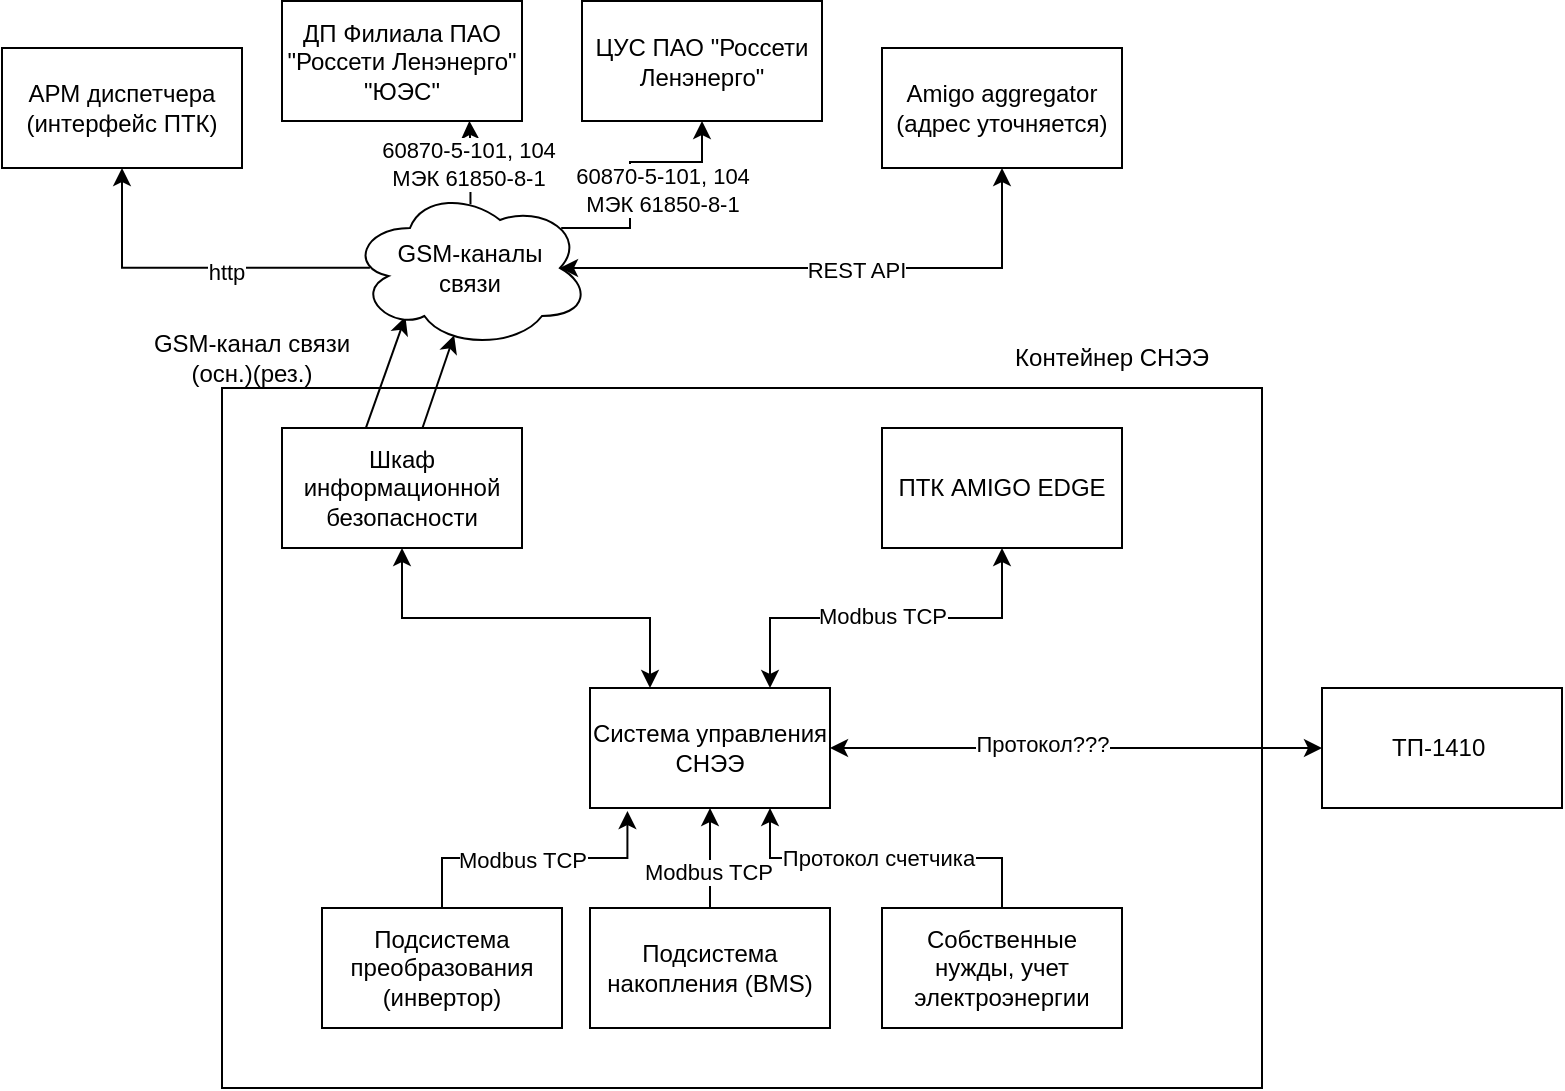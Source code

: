 <mxfile version="21.1.2" type="github">
  <diagram name="Page-1" id="Qwv7uJTL_FpW3jfT5c1Q">
    <mxGraphModel dx="1193" dy="627" grid="1" gridSize="10" guides="1" tooltips="1" connect="1" arrows="1" fold="1" page="1" pageScale="1" pageWidth="827" pageHeight="1169" math="0" shadow="0">
      <root>
        <mxCell id="0" />
        <mxCell id="1" parent="0" />
        <mxCell id="PQJejVP98IKGqgHeFBoo-32" value="" style="rounded=0;whiteSpace=wrap;html=1;fillColor=none;" vertex="1" parent="1">
          <mxGeometry x="110" y="740" width="520" height="350" as="geometry" />
        </mxCell>
        <mxCell id="PQJejVP98IKGqgHeFBoo-33" style="edgeStyle=orthogonalEdgeStyle;rounded=0;orthogonalLoop=1;jettySize=auto;html=1;entryX=0.5;entryY=1;entryDx=0;entryDy=0;exitX=0.75;exitY=0;exitDx=0;exitDy=0;startArrow=classic;startFill=1;" edge="1" parent="1" source="PQJejVP98IKGqgHeFBoo-3" target="PQJejVP98IKGqgHeFBoo-8">
          <mxGeometry relative="1" as="geometry" />
        </mxCell>
        <mxCell id="PQJejVP98IKGqgHeFBoo-38" value="Modbus TCP" style="edgeLabel;html=1;align=center;verticalAlign=middle;resizable=0;points=[];" vertex="1" connectable="0" parent="PQJejVP98IKGqgHeFBoo-33">
          <mxGeometry x="-0.315" y="1" relative="1" as="geometry">
            <mxPoint x="27" as="offset" />
          </mxGeometry>
        </mxCell>
        <mxCell id="PQJejVP98IKGqgHeFBoo-34" style="edgeStyle=orthogonalEdgeStyle;rounded=0;orthogonalLoop=1;jettySize=auto;html=1;exitX=0.25;exitY=0;exitDx=0;exitDy=0;startArrow=classic;startFill=1;" edge="1" parent="1" source="PQJejVP98IKGqgHeFBoo-3" target="PQJejVP98IKGqgHeFBoo-9">
          <mxGeometry relative="1" as="geometry" />
        </mxCell>
        <mxCell id="PQJejVP98IKGqgHeFBoo-3" value="Система управления СНЭЭ" style="rounded=0;whiteSpace=wrap;html=1;" vertex="1" parent="1">
          <mxGeometry x="294" y="890" width="120" height="60" as="geometry" />
        </mxCell>
        <mxCell id="PQJejVP98IKGqgHeFBoo-15" style="edgeStyle=orthogonalEdgeStyle;rounded=0;orthogonalLoop=1;jettySize=auto;html=1;entryX=0.156;entryY=1.025;entryDx=0;entryDy=0;entryPerimeter=0;exitX=0.5;exitY=0;exitDx=0;exitDy=0;" edge="1" parent="1" source="PQJejVP98IKGqgHeFBoo-4" target="PQJejVP98IKGqgHeFBoo-3">
          <mxGeometry relative="1" as="geometry" />
        </mxCell>
        <mxCell id="PQJejVP98IKGqgHeFBoo-18" value="Modbus TCP" style="edgeLabel;html=1;align=center;verticalAlign=middle;resizable=0;points=[];" vertex="1" connectable="0" parent="PQJejVP98IKGqgHeFBoo-15">
          <mxGeometry x="-0.254" y="-1" relative="1" as="geometry">
            <mxPoint x="12" as="offset" />
          </mxGeometry>
        </mxCell>
        <mxCell id="PQJejVP98IKGqgHeFBoo-4" value="Подсистема преобразования (инвертор)" style="rounded=0;whiteSpace=wrap;html=1;" vertex="1" parent="1">
          <mxGeometry x="160" y="1000" width="120" height="60" as="geometry" />
        </mxCell>
        <mxCell id="PQJejVP98IKGqgHeFBoo-16" style="edgeStyle=orthogonalEdgeStyle;rounded=0;orthogonalLoop=1;jettySize=auto;html=1;entryX=0.5;entryY=1;entryDx=0;entryDy=0;" edge="1" parent="1" source="PQJejVP98IKGqgHeFBoo-5" target="PQJejVP98IKGqgHeFBoo-3">
          <mxGeometry relative="1" as="geometry" />
        </mxCell>
        <mxCell id="PQJejVP98IKGqgHeFBoo-19" value="Modbus TCP" style="edgeLabel;html=1;align=center;verticalAlign=middle;resizable=0;points=[];" vertex="1" connectable="0" parent="PQJejVP98IKGqgHeFBoo-16">
          <mxGeometry x="-0.278" y="1" relative="1" as="geometry">
            <mxPoint as="offset" />
          </mxGeometry>
        </mxCell>
        <mxCell id="PQJejVP98IKGqgHeFBoo-5" value="Подсистема накопления (BMS)" style="rounded=0;whiteSpace=wrap;html=1;" vertex="1" parent="1">
          <mxGeometry x="294" y="1000" width="120" height="60" as="geometry" />
        </mxCell>
        <mxCell id="PQJejVP98IKGqgHeFBoo-17" style="edgeStyle=orthogonalEdgeStyle;rounded=0;orthogonalLoop=1;jettySize=auto;html=1;entryX=0.75;entryY=1;entryDx=0;entryDy=0;exitX=0.5;exitY=0;exitDx=0;exitDy=0;" edge="1" parent="1" source="PQJejVP98IKGqgHeFBoo-6" target="PQJejVP98IKGqgHeFBoo-3">
          <mxGeometry relative="1" as="geometry" />
        </mxCell>
        <mxCell id="PQJejVP98IKGqgHeFBoo-20" value="Протокол счетчика" style="edgeLabel;html=1;align=center;verticalAlign=middle;resizable=0;points=[];" vertex="1" connectable="0" parent="PQJejVP98IKGqgHeFBoo-17">
          <mxGeometry x="0.048" relative="1" as="geometry">
            <mxPoint as="offset" />
          </mxGeometry>
        </mxCell>
        <mxCell id="PQJejVP98IKGqgHeFBoo-6" value="Собственные нужды, учет электроэнергии" style="rounded=0;whiteSpace=wrap;html=1;" vertex="1" parent="1">
          <mxGeometry x="440" y="1000" width="120" height="60" as="geometry" />
        </mxCell>
        <mxCell id="PQJejVP98IKGqgHeFBoo-14" style="edgeStyle=orthogonalEdgeStyle;rounded=0;orthogonalLoop=1;jettySize=auto;html=1;startArrow=classic;startFill=1;" edge="1" parent="1" source="PQJejVP98IKGqgHeFBoo-7" target="PQJejVP98IKGqgHeFBoo-3">
          <mxGeometry relative="1" as="geometry" />
        </mxCell>
        <mxCell id="PQJejVP98IKGqgHeFBoo-37" value="Протокол???" style="edgeLabel;html=1;align=center;verticalAlign=middle;resizable=0;points=[];" vertex="1" connectable="0" parent="PQJejVP98IKGqgHeFBoo-14">
          <mxGeometry x="0.144" y="-2" relative="1" as="geometry">
            <mxPoint as="offset" />
          </mxGeometry>
        </mxCell>
        <mxCell id="PQJejVP98IKGqgHeFBoo-7" value="ТП-1410&amp;nbsp;" style="rounded=0;whiteSpace=wrap;html=1;" vertex="1" parent="1">
          <mxGeometry x="660" y="890" width="120" height="60" as="geometry" />
        </mxCell>
        <mxCell id="PQJejVP98IKGqgHeFBoo-8" value="ПТК AMIGO EDGE" style="rounded=0;whiteSpace=wrap;html=1;" vertex="1" parent="1">
          <mxGeometry x="440" y="760" width="120" height="60" as="geometry" />
        </mxCell>
        <mxCell id="PQJejVP98IKGqgHeFBoo-24" style="rounded=0;orthogonalLoop=1;jettySize=auto;html=1;entryX=0.434;entryY=0.92;entryDx=0;entryDy=0;entryPerimeter=0;" edge="1" parent="1" source="PQJejVP98IKGqgHeFBoo-9" target="PQJejVP98IKGqgHeFBoo-23">
          <mxGeometry relative="1" as="geometry" />
        </mxCell>
        <mxCell id="PQJejVP98IKGqgHeFBoo-25" style="rounded=0;orthogonalLoop=1;jettySize=auto;html=1;exitX=0.347;exitY=0.013;exitDx=0;exitDy=0;exitPerimeter=0;entryX=0.231;entryY=0.804;entryDx=0;entryDy=0;entryPerimeter=0;" edge="1" parent="1" source="PQJejVP98IKGqgHeFBoo-9" target="PQJejVP98IKGqgHeFBoo-23">
          <mxGeometry relative="1" as="geometry" />
        </mxCell>
        <mxCell id="PQJejVP98IKGqgHeFBoo-9" value="Шкаф информационной безопасности" style="rounded=0;whiteSpace=wrap;html=1;" vertex="1" parent="1">
          <mxGeometry x="140" y="760" width="120" height="60" as="geometry" />
        </mxCell>
        <mxCell id="PQJejVP98IKGqgHeFBoo-10" value="ДП Филиала ПАО &quot;Россети Ленэнерго&quot; &quot;ЮЭС&quot;" style="rounded=0;whiteSpace=wrap;html=1;" vertex="1" parent="1">
          <mxGeometry x="140" y="546.5" width="120" height="60" as="geometry" />
        </mxCell>
        <mxCell id="PQJejVP98IKGqgHeFBoo-11" value="ЦУС ПАО &quot;Россети Ленэнерго&quot;" style="rounded=0;whiteSpace=wrap;html=1;" vertex="1" parent="1">
          <mxGeometry x="290" y="546.5" width="120" height="60" as="geometry" />
        </mxCell>
        <mxCell id="PQJejVP98IKGqgHeFBoo-22" value="Amigo aggregator&lt;br&gt;(адрес уточняется)" style="rounded=0;whiteSpace=wrap;html=1;" vertex="1" parent="1">
          <mxGeometry x="440" y="570" width="120" height="60" as="geometry" />
        </mxCell>
        <mxCell id="PQJejVP98IKGqgHeFBoo-26" style="edgeStyle=orthogonalEdgeStyle;rounded=0;orthogonalLoop=1;jettySize=auto;html=1;entryX=0.781;entryY=0.999;entryDx=0;entryDy=0;entryPerimeter=0;exitX=0.502;exitY=0.102;exitDx=0;exitDy=0;exitPerimeter=0;" edge="1" parent="1" source="PQJejVP98IKGqgHeFBoo-23" target="PQJejVP98IKGqgHeFBoo-10">
          <mxGeometry relative="1" as="geometry" />
        </mxCell>
        <mxCell id="PQJejVP98IKGqgHeFBoo-39" value="60870-5-101, 104&lt;br&gt;МЭК 61850-8-1" style="edgeLabel;html=1;align=center;verticalAlign=middle;resizable=0;points=[];" vertex="1" connectable="0" parent="PQJejVP98IKGqgHeFBoo-26">
          <mxGeometry x="-0.043" y="1" relative="1" as="geometry">
            <mxPoint as="offset" />
          </mxGeometry>
        </mxCell>
        <mxCell id="PQJejVP98IKGqgHeFBoo-27" style="edgeStyle=orthogonalEdgeStyle;rounded=0;orthogonalLoop=1;jettySize=auto;html=1;entryX=0.5;entryY=1;entryDx=0;entryDy=0;startArrow=classic;startFill=1;exitX=0.875;exitY=0.5;exitDx=0;exitDy=0;exitPerimeter=0;" edge="1" parent="1" source="PQJejVP98IKGqgHeFBoo-23" target="PQJejVP98IKGqgHeFBoo-22">
          <mxGeometry relative="1" as="geometry" />
        </mxCell>
        <mxCell id="PQJejVP98IKGqgHeFBoo-29" value="REST API" style="edgeLabel;html=1;align=center;verticalAlign=middle;resizable=0;points=[];" vertex="1" connectable="0" parent="PQJejVP98IKGqgHeFBoo-27">
          <mxGeometry x="0.087" y="-1" relative="1" as="geometry">
            <mxPoint as="offset" />
          </mxGeometry>
        </mxCell>
        <mxCell id="PQJejVP98IKGqgHeFBoo-28" style="edgeStyle=orthogonalEdgeStyle;rounded=0;orthogonalLoop=1;jettySize=auto;html=1;entryX=0.5;entryY=1;entryDx=0;entryDy=0;exitX=0.88;exitY=0.25;exitDx=0;exitDy=0;exitPerimeter=0;" edge="1" parent="1" source="PQJejVP98IKGqgHeFBoo-23" target="PQJejVP98IKGqgHeFBoo-11">
          <mxGeometry relative="1" as="geometry">
            <Array as="points">
              <mxPoint x="314" y="660" />
              <mxPoint x="314" y="627" />
              <mxPoint x="350" y="627" />
            </Array>
          </mxGeometry>
        </mxCell>
        <mxCell id="PQJejVP98IKGqgHeFBoo-40" value="60870-5-101, 104&lt;br style=&quot;border-color: var(--border-color);&quot;&gt;МЭК 61850-8-1" style="edgeLabel;html=1;align=center;verticalAlign=middle;resizable=0;points=[];" vertex="1" connectable="0" parent="PQJejVP98IKGqgHeFBoo-28">
          <mxGeometry x="-0.245" y="-1" relative="1" as="geometry">
            <mxPoint x="15" y="-7" as="offset" />
          </mxGeometry>
        </mxCell>
        <mxCell id="PQJejVP98IKGqgHeFBoo-31" style="edgeStyle=orthogonalEdgeStyle;rounded=0;orthogonalLoop=1;jettySize=auto;html=1;entryX=0.5;entryY=1;entryDx=0;entryDy=0;exitX=0.083;exitY=0.499;exitDx=0;exitDy=0;exitPerimeter=0;" edge="1" parent="1" source="PQJejVP98IKGqgHeFBoo-23" target="PQJejVP98IKGqgHeFBoo-30">
          <mxGeometry relative="1" as="geometry" />
        </mxCell>
        <mxCell id="PQJejVP98IKGqgHeFBoo-41" value="http" style="edgeLabel;html=1;align=center;verticalAlign=middle;resizable=0;points=[];" vertex="1" connectable="0" parent="PQJejVP98IKGqgHeFBoo-31">
          <mxGeometry x="-0.165" y="2" relative="1" as="geometry">
            <mxPoint as="offset" />
          </mxGeometry>
        </mxCell>
        <mxCell id="PQJejVP98IKGqgHeFBoo-23" value="GSM-каналы &lt;br&gt;связи" style="ellipse;shape=cloud;whiteSpace=wrap;html=1;" vertex="1" parent="1">
          <mxGeometry x="174" y="640" width="120" height="80" as="geometry" />
        </mxCell>
        <mxCell id="PQJejVP98IKGqgHeFBoo-30" value="АРМ диспетчера&lt;br&gt;(интерфейс ПТК)" style="rounded=0;whiteSpace=wrap;html=1;" vertex="1" parent="1">
          <mxGeometry y="570" width="120" height="60" as="geometry" />
        </mxCell>
        <mxCell id="PQJejVP98IKGqgHeFBoo-35" value="Контейнер СНЭЭ" style="text;html=1;strokeColor=none;fillColor=none;align=center;verticalAlign=middle;whiteSpace=wrap;rounded=0;" vertex="1" parent="1">
          <mxGeometry x="500" y="710" width="110" height="30" as="geometry" />
        </mxCell>
        <mxCell id="PQJejVP98IKGqgHeFBoo-36" value="GSM-канал связи (осн.)(рез.)" style="text;html=1;strokeColor=none;fillColor=none;align=center;verticalAlign=middle;whiteSpace=wrap;rounded=0;" vertex="1" parent="1">
          <mxGeometry x="70" y="710" width="110" height="30" as="geometry" />
        </mxCell>
      </root>
    </mxGraphModel>
  </diagram>
</mxfile>
